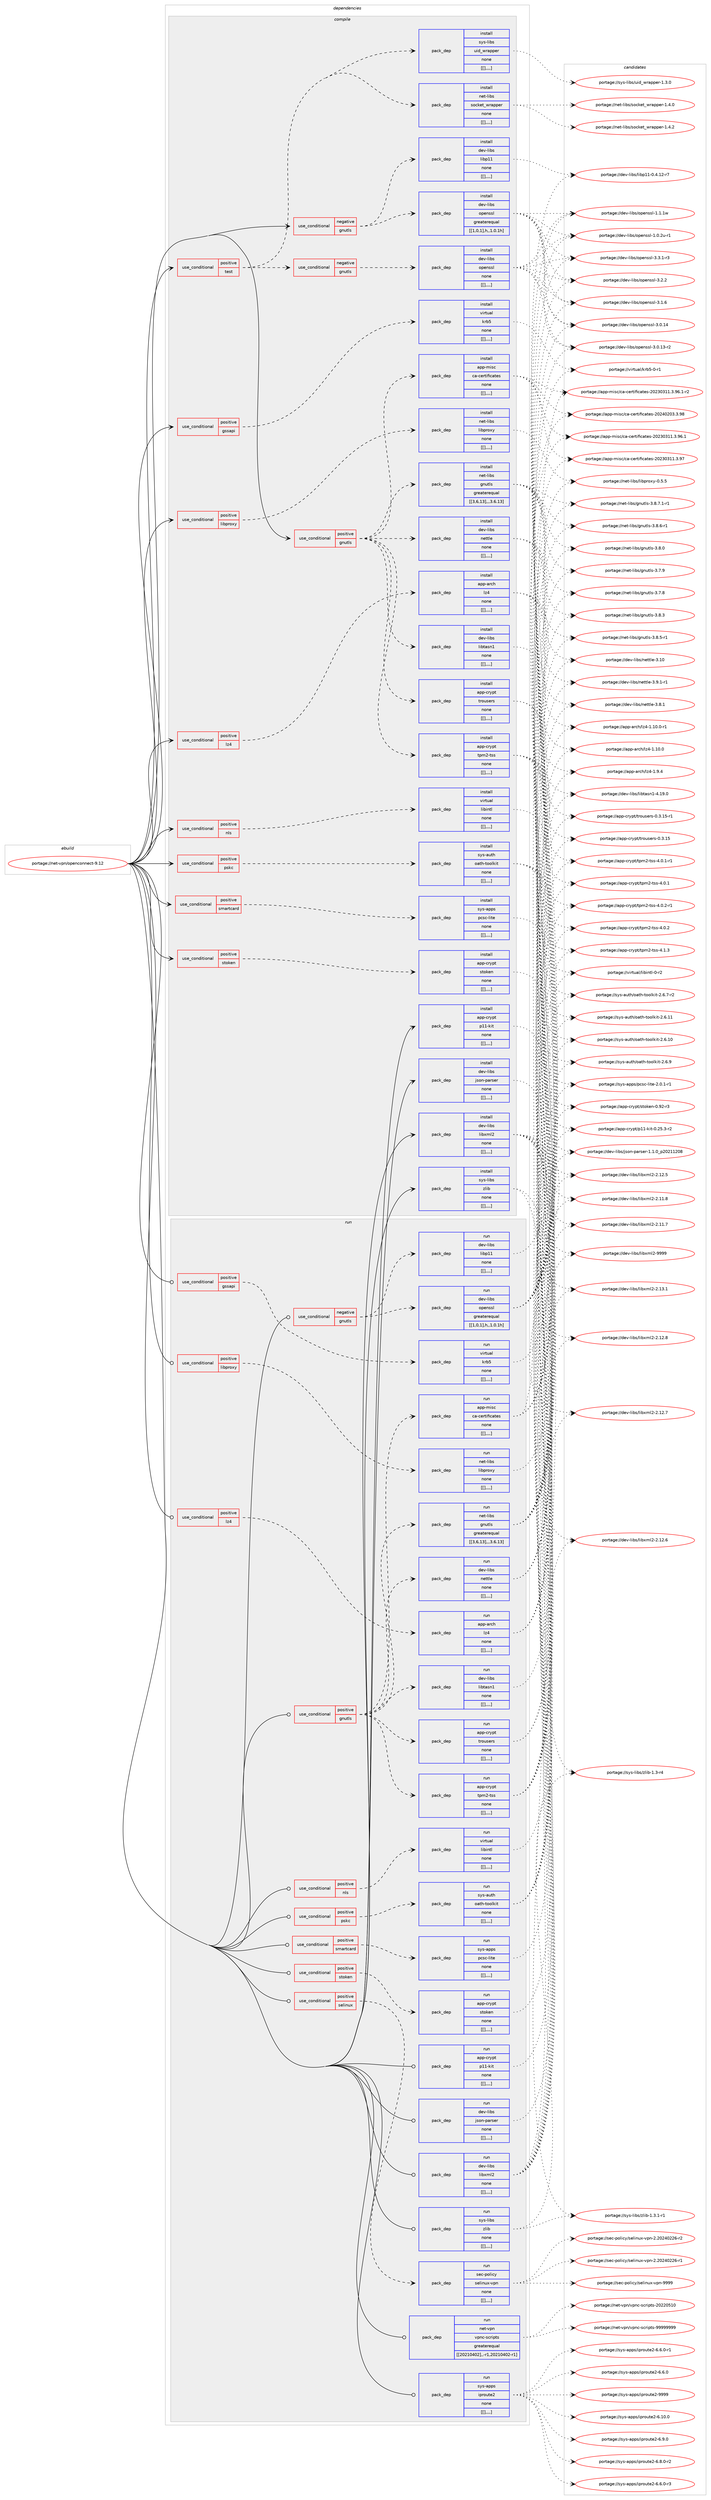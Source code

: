 digraph prolog {

# *************
# Graph options
# *************

newrank=true;
concentrate=true;
compound=true;
graph [rankdir=LR,fontname=Helvetica,fontsize=10,ranksep=1.5];#, ranksep=2.5, nodesep=0.2];
edge  [arrowhead=vee];
node  [fontname=Helvetica,fontsize=10];

# **********
# The ebuild
# **********

subgraph cluster_leftcol {
color=gray;
label=<<i>ebuild</i>>;
id [label="portage://net-vpn/openconnect-9.12", color=red, width=4, href="../net-vpn/openconnect-9.12.svg"];
}

# ****************
# The dependencies
# ****************

subgraph cluster_midcol {
color=gray;
label=<<i>dependencies</i>>;
subgraph cluster_compile {
fillcolor="#eeeeee";
style=filled;
label=<<i>compile</i>>;
subgraph cond105974 {
dependency402679 [label=<<TABLE BORDER="0" CELLBORDER="1" CELLSPACING="0" CELLPADDING="4"><TR><TD ROWSPAN="3" CELLPADDING="10">use_conditional</TD></TR><TR><TD>negative</TD></TR><TR><TD>gnutls</TD></TR></TABLE>>, shape=none, color=red];
subgraph pack293768 {
dependency402680 [label=<<TABLE BORDER="0" CELLBORDER="1" CELLSPACING="0" CELLPADDING="4" WIDTH="220"><TR><TD ROWSPAN="6" CELLPADDING="30">pack_dep</TD></TR><TR><TD WIDTH="110">install</TD></TR><TR><TD>dev-libs</TD></TR><TR><TD>openssl</TD></TR><TR><TD>greaterequal</TD></TR><TR><TD>[[1,0,1],h,,1.0.1h]</TD></TR></TABLE>>, shape=none, color=blue];
}
dependency402679:e -> dependency402680:w [weight=20,style="dashed",arrowhead="vee"];
subgraph pack293769 {
dependency402681 [label=<<TABLE BORDER="0" CELLBORDER="1" CELLSPACING="0" CELLPADDING="4" WIDTH="220"><TR><TD ROWSPAN="6" CELLPADDING="30">pack_dep</TD></TR><TR><TD WIDTH="110">install</TD></TR><TR><TD>dev-libs</TD></TR><TR><TD>libp11</TD></TR><TR><TD>none</TD></TR><TR><TD>[[],,,,]</TD></TR></TABLE>>, shape=none, color=blue];
}
dependency402679:e -> dependency402681:w [weight=20,style="dashed",arrowhead="vee"];
}
id:e -> dependency402679:w [weight=20,style="solid",arrowhead="vee"];
subgraph cond105975 {
dependency402682 [label=<<TABLE BORDER="0" CELLBORDER="1" CELLSPACING="0" CELLPADDING="4"><TR><TD ROWSPAN="3" CELLPADDING="10">use_conditional</TD></TR><TR><TD>positive</TD></TR><TR><TD>gnutls</TD></TR></TABLE>>, shape=none, color=red];
subgraph pack293770 {
dependency402683 [label=<<TABLE BORDER="0" CELLBORDER="1" CELLSPACING="0" CELLPADDING="4" WIDTH="220"><TR><TD ROWSPAN="6" CELLPADDING="30">pack_dep</TD></TR><TR><TD WIDTH="110">install</TD></TR><TR><TD>app-crypt</TD></TR><TR><TD>trousers</TD></TR><TR><TD>none</TD></TR><TR><TD>[[],,,,]</TD></TR></TABLE>>, shape=none, color=blue];
}
dependency402682:e -> dependency402683:w [weight=20,style="dashed",arrowhead="vee"];
subgraph pack293771 {
dependency402684 [label=<<TABLE BORDER="0" CELLBORDER="1" CELLSPACING="0" CELLPADDING="4" WIDTH="220"><TR><TD ROWSPAN="6" CELLPADDING="30">pack_dep</TD></TR><TR><TD WIDTH="110">install</TD></TR><TR><TD>app-misc</TD></TR><TR><TD>ca-certificates</TD></TR><TR><TD>none</TD></TR><TR><TD>[[],,,,]</TD></TR></TABLE>>, shape=none, color=blue];
}
dependency402682:e -> dependency402684:w [weight=20,style="dashed",arrowhead="vee"];
subgraph pack293772 {
dependency402685 [label=<<TABLE BORDER="0" CELLBORDER="1" CELLSPACING="0" CELLPADDING="4" WIDTH="220"><TR><TD ROWSPAN="6" CELLPADDING="30">pack_dep</TD></TR><TR><TD WIDTH="110">install</TD></TR><TR><TD>dev-libs</TD></TR><TR><TD>nettle</TD></TR><TR><TD>none</TD></TR><TR><TD>[[],,,,]</TD></TR></TABLE>>, shape=none, color=blue];
}
dependency402682:e -> dependency402685:w [weight=20,style="dashed",arrowhead="vee"];
subgraph pack293773 {
dependency402686 [label=<<TABLE BORDER="0" CELLBORDER="1" CELLSPACING="0" CELLPADDING="4" WIDTH="220"><TR><TD ROWSPAN="6" CELLPADDING="30">pack_dep</TD></TR><TR><TD WIDTH="110">install</TD></TR><TR><TD>net-libs</TD></TR><TR><TD>gnutls</TD></TR><TR><TD>greaterequal</TD></TR><TR><TD>[[3,6,13],,,3.6.13]</TD></TR></TABLE>>, shape=none, color=blue];
}
dependency402682:e -> dependency402686:w [weight=20,style="dashed",arrowhead="vee"];
subgraph pack293774 {
dependency402687 [label=<<TABLE BORDER="0" CELLBORDER="1" CELLSPACING="0" CELLPADDING="4" WIDTH="220"><TR><TD ROWSPAN="6" CELLPADDING="30">pack_dep</TD></TR><TR><TD WIDTH="110">install</TD></TR><TR><TD>dev-libs</TD></TR><TR><TD>libtasn1</TD></TR><TR><TD>none</TD></TR><TR><TD>[[],,,,]</TD></TR></TABLE>>, shape=none, color=blue];
}
dependency402682:e -> dependency402687:w [weight=20,style="dashed",arrowhead="vee"];
subgraph pack293775 {
dependency402688 [label=<<TABLE BORDER="0" CELLBORDER="1" CELLSPACING="0" CELLPADDING="4" WIDTH="220"><TR><TD ROWSPAN="6" CELLPADDING="30">pack_dep</TD></TR><TR><TD WIDTH="110">install</TD></TR><TR><TD>app-crypt</TD></TR><TR><TD>tpm2-tss</TD></TR><TR><TD>none</TD></TR><TR><TD>[[],,,,]</TD></TR></TABLE>>, shape=none, color=blue];
}
dependency402682:e -> dependency402688:w [weight=20,style="dashed",arrowhead="vee"];
}
id:e -> dependency402682:w [weight=20,style="solid",arrowhead="vee"];
subgraph cond105976 {
dependency402689 [label=<<TABLE BORDER="0" CELLBORDER="1" CELLSPACING="0" CELLPADDING="4"><TR><TD ROWSPAN="3" CELLPADDING="10">use_conditional</TD></TR><TR><TD>positive</TD></TR><TR><TD>gssapi</TD></TR></TABLE>>, shape=none, color=red];
subgraph pack293776 {
dependency402690 [label=<<TABLE BORDER="0" CELLBORDER="1" CELLSPACING="0" CELLPADDING="4" WIDTH="220"><TR><TD ROWSPAN="6" CELLPADDING="30">pack_dep</TD></TR><TR><TD WIDTH="110">install</TD></TR><TR><TD>virtual</TD></TR><TR><TD>krb5</TD></TR><TR><TD>none</TD></TR><TR><TD>[[],,,,]</TD></TR></TABLE>>, shape=none, color=blue];
}
dependency402689:e -> dependency402690:w [weight=20,style="dashed",arrowhead="vee"];
}
id:e -> dependency402689:w [weight=20,style="solid",arrowhead="vee"];
subgraph cond105977 {
dependency402691 [label=<<TABLE BORDER="0" CELLBORDER="1" CELLSPACING="0" CELLPADDING="4"><TR><TD ROWSPAN="3" CELLPADDING="10">use_conditional</TD></TR><TR><TD>positive</TD></TR><TR><TD>libproxy</TD></TR></TABLE>>, shape=none, color=red];
subgraph pack293777 {
dependency402692 [label=<<TABLE BORDER="0" CELLBORDER="1" CELLSPACING="0" CELLPADDING="4" WIDTH="220"><TR><TD ROWSPAN="6" CELLPADDING="30">pack_dep</TD></TR><TR><TD WIDTH="110">install</TD></TR><TR><TD>net-libs</TD></TR><TR><TD>libproxy</TD></TR><TR><TD>none</TD></TR><TR><TD>[[],,,,]</TD></TR></TABLE>>, shape=none, color=blue];
}
dependency402691:e -> dependency402692:w [weight=20,style="dashed",arrowhead="vee"];
}
id:e -> dependency402691:w [weight=20,style="solid",arrowhead="vee"];
subgraph cond105978 {
dependency402693 [label=<<TABLE BORDER="0" CELLBORDER="1" CELLSPACING="0" CELLPADDING="4"><TR><TD ROWSPAN="3" CELLPADDING="10">use_conditional</TD></TR><TR><TD>positive</TD></TR><TR><TD>lz4</TD></TR></TABLE>>, shape=none, color=red];
subgraph pack293778 {
dependency402694 [label=<<TABLE BORDER="0" CELLBORDER="1" CELLSPACING="0" CELLPADDING="4" WIDTH="220"><TR><TD ROWSPAN="6" CELLPADDING="30">pack_dep</TD></TR><TR><TD WIDTH="110">install</TD></TR><TR><TD>app-arch</TD></TR><TR><TD>lz4</TD></TR><TR><TD>none</TD></TR><TR><TD>[[],,,,]</TD></TR></TABLE>>, shape=none, color=blue];
}
dependency402693:e -> dependency402694:w [weight=20,style="dashed",arrowhead="vee"];
}
id:e -> dependency402693:w [weight=20,style="solid",arrowhead="vee"];
subgraph cond105979 {
dependency402695 [label=<<TABLE BORDER="0" CELLBORDER="1" CELLSPACING="0" CELLPADDING="4"><TR><TD ROWSPAN="3" CELLPADDING="10">use_conditional</TD></TR><TR><TD>positive</TD></TR><TR><TD>nls</TD></TR></TABLE>>, shape=none, color=red];
subgraph pack293779 {
dependency402696 [label=<<TABLE BORDER="0" CELLBORDER="1" CELLSPACING="0" CELLPADDING="4" WIDTH="220"><TR><TD ROWSPAN="6" CELLPADDING="30">pack_dep</TD></TR><TR><TD WIDTH="110">install</TD></TR><TR><TD>virtual</TD></TR><TR><TD>libintl</TD></TR><TR><TD>none</TD></TR><TR><TD>[[],,,,]</TD></TR></TABLE>>, shape=none, color=blue];
}
dependency402695:e -> dependency402696:w [weight=20,style="dashed",arrowhead="vee"];
}
id:e -> dependency402695:w [weight=20,style="solid",arrowhead="vee"];
subgraph cond105980 {
dependency402697 [label=<<TABLE BORDER="0" CELLBORDER="1" CELLSPACING="0" CELLPADDING="4"><TR><TD ROWSPAN="3" CELLPADDING="10">use_conditional</TD></TR><TR><TD>positive</TD></TR><TR><TD>pskc</TD></TR></TABLE>>, shape=none, color=red];
subgraph pack293780 {
dependency402698 [label=<<TABLE BORDER="0" CELLBORDER="1" CELLSPACING="0" CELLPADDING="4" WIDTH="220"><TR><TD ROWSPAN="6" CELLPADDING="30">pack_dep</TD></TR><TR><TD WIDTH="110">install</TD></TR><TR><TD>sys-auth</TD></TR><TR><TD>oath-toolkit</TD></TR><TR><TD>none</TD></TR><TR><TD>[[],,,,]</TD></TR></TABLE>>, shape=none, color=blue];
}
dependency402697:e -> dependency402698:w [weight=20,style="dashed",arrowhead="vee"];
}
id:e -> dependency402697:w [weight=20,style="solid",arrowhead="vee"];
subgraph cond105981 {
dependency402699 [label=<<TABLE BORDER="0" CELLBORDER="1" CELLSPACING="0" CELLPADDING="4"><TR><TD ROWSPAN="3" CELLPADDING="10">use_conditional</TD></TR><TR><TD>positive</TD></TR><TR><TD>smartcard</TD></TR></TABLE>>, shape=none, color=red];
subgraph pack293781 {
dependency402700 [label=<<TABLE BORDER="0" CELLBORDER="1" CELLSPACING="0" CELLPADDING="4" WIDTH="220"><TR><TD ROWSPAN="6" CELLPADDING="30">pack_dep</TD></TR><TR><TD WIDTH="110">install</TD></TR><TR><TD>sys-apps</TD></TR><TR><TD>pcsc-lite</TD></TR><TR><TD>none</TD></TR><TR><TD>[[],,,,]</TD></TR></TABLE>>, shape=none, color=blue];
}
dependency402699:e -> dependency402700:w [weight=20,style="dashed",arrowhead="vee"];
}
id:e -> dependency402699:w [weight=20,style="solid",arrowhead="vee"];
subgraph cond105982 {
dependency402701 [label=<<TABLE BORDER="0" CELLBORDER="1" CELLSPACING="0" CELLPADDING="4"><TR><TD ROWSPAN="3" CELLPADDING="10">use_conditional</TD></TR><TR><TD>positive</TD></TR><TR><TD>stoken</TD></TR></TABLE>>, shape=none, color=red];
subgraph pack293782 {
dependency402702 [label=<<TABLE BORDER="0" CELLBORDER="1" CELLSPACING="0" CELLPADDING="4" WIDTH="220"><TR><TD ROWSPAN="6" CELLPADDING="30">pack_dep</TD></TR><TR><TD WIDTH="110">install</TD></TR><TR><TD>app-crypt</TD></TR><TR><TD>stoken</TD></TR><TR><TD>none</TD></TR><TR><TD>[[],,,,]</TD></TR></TABLE>>, shape=none, color=blue];
}
dependency402701:e -> dependency402702:w [weight=20,style="dashed",arrowhead="vee"];
}
id:e -> dependency402701:w [weight=20,style="solid",arrowhead="vee"];
subgraph cond105983 {
dependency402703 [label=<<TABLE BORDER="0" CELLBORDER="1" CELLSPACING="0" CELLPADDING="4"><TR><TD ROWSPAN="3" CELLPADDING="10">use_conditional</TD></TR><TR><TD>positive</TD></TR><TR><TD>test</TD></TR></TABLE>>, shape=none, color=red];
subgraph pack293783 {
dependency402704 [label=<<TABLE BORDER="0" CELLBORDER="1" CELLSPACING="0" CELLPADDING="4" WIDTH="220"><TR><TD ROWSPAN="6" CELLPADDING="30">pack_dep</TD></TR><TR><TD WIDTH="110">install</TD></TR><TR><TD>net-libs</TD></TR><TR><TD>socket_wrapper</TD></TR><TR><TD>none</TD></TR><TR><TD>[[],,,,]</TD></TR></TABLE>>, shape=none, color=blue];
}
dependency402703:e -> dependency402704:w [weight=20,style="dashed",arrowhead="vee"];
subgraph pack293784 {
dependency402705 [label=<<TABLE BORDER="0" CELLBORDER="1" CELLSPACING="0" CELLPADDING="4" WIDTH="220"><TR><TD ROWSPAN="6" CELLPADDING="30">pack_dep</TD></TR><TR><TD WIDTH="110">install</TD></TR><TR><TD>sys-libs</TD></TR><TR><TD>uid_wrapper</TD></TR><TR><TD>none</TD></TR><TR><TD>[[],,,,]</TD></TR></TABLE>>, shape=none, color=blue];
}
dependency402703:e -> dependency402705:w [weight=20,style="dashed",arrowhead="vee"];
subgraph cond105984 {
dependency402706 [label=<<TABLE BORDER="0" CELLBORDER="1" CELLSPACING="0" CELLPADDING="4"><TR><TD ROWSPAN="3" CELLPADDING="10">use_conditional</TD></TR><TR><TD>negative</TD></TR><TR><TD>gnutls</TD></TR></TABLE>>, shape=none, color=red];
subgraph pack293785 {
dependency402707 [label=<<TABLE BORDER="0" CELLBORDER="1" CELLSPACING="0" CELLPADDING="4" WIDTH="220"><TR><TD ROWSPAN="6" CELLPADDING="30">pack_dep</TD></TR><TR><TD WIDTH="110">install</TD></TR><TR><TD>dev-libs</TD></TR><TR><TD>openssl</TD></TR><TR><TD>none</TD></TR><TR><TD>[[],,,,]</TD></TR></TABLE>>, shape=none, color=blue];
}
dependency402706:e -> dependency402707:w [weight=20,style="dashed",arrowhead="vee"];
}
dependency402703:e -> dependency402706:w [weight=20,style="dashed",arrowhead="vee"];
}
id:e -> dependency402703:w [weight=20,style="solid",arrowhead="vee"];
subgraph pack293786 {
dependency402708 [label=<<TABLE BORDER="0" CELLBORDER="1" CELLSPACING="0" CELLPADDING="4" WIDTH="220"><TR><TD ROWSPAN="6" CELLPADDING="30">pack_dep</TD></TR><TR><TD WIDTH="110">install</TD></TR><TR><TD>app-crypt</TD></TR><TR><TD>p11-kit</TD></TR><TR><TD>none</TD></TR><TR><TD>[[],,,,]</TD></TR></TABLE>>, shape=none, color=blue];
}
id:e -> dependency402708:w [weight=20,style="solid",arrowhead="vee"];
subgraph pack293787 {
dependency402709 [label=<<TABLE BORDER="0" CELLBORDER="1" CELLSPACING="0" CELLPADDING="4" WIDTH="220"><TR><TD ROWSPAN="6" CELLPADDING="30">pack_dep</TD></TR><TR><TD WIDTH="110">install</TD></TR><TR><TD>dev-libs</TD></TR><TR><TD>json-parser</TD></TR><TR><TD>none</TD></TR><TR><TD>[[],,,,]</TD></TR></TABLE>>, shape=none, color=blue];
}
id:e -> dependency402709:w [weight=20,style="solid",arrowhead="vee"];
subgraph pack293788 {
dependency402710 [label=<<TABLE BORDER="0" CELLBORDER="1" CELLSPACING="0" CELLPADDING="4" WIDTH="220"><TR><TD ROWSPAN="6" CELLPADDING="30">pack_dep</TD></TR><TR><TD WIDTH="110">install</TD></TR><TR><TD>dev-libs</TD></TR><TR><TD>libxml2</TD></TR><TR><TD>none</TD></TR><TR><TD>[[],,,,]</TD></TR></TABLE>>, shape=none, color=blue];
}
id:e -> dependency402710:w [weight=20,style="solid",arrowhead="vee"];
subgraph pack293789 {
dependency402711 [label=<<TABLE BORDER="0" CELLBORDER="1" CELLSPACING="0" CELLPADDING="4" WIDTH="220"><TR><TD ROWSPAN="6" CELLPADDING="30">pack_dep</TD></TR><TR><TD WIDTH="110">install</TD></TR><TR><TD>sys-libs</TD></TR><TR><TD>zlib</TD></TR><TR><TD>none</TD></TR><TR><TD>[[],,,,]</TD></TR></TABLE>>, shape=none, color=blue];
}
id:e -> dependency402711:w [weight=20,style="solid",arrowhead="vee"];
}
subgraph cluster_compileandrun {
fillcolor="#eeeeee";
style=filled;
label=<<i>compile and run</i>>;
}
subgraph cluster_run {
fillcolor="#eeeeee";
style=filled;
label=<<i>run</i>>;
subgraph cond105985 {
dependency402712 [label=<<TABLE BORDER="0" CELLBORDER="1" CELLSPACING="0" CELLPADDING="4"><TR><TD ROWSPAN="3" CELLPADDING="10">use_conditional</TD></TR><TR><TD>negative</TD></TR><TR><TD>gnutls</TD></TR></TABLE>>, shape=none, color=red];
subgraph pack293790 {
dependency402713 [label=<<TABLE BORDER="0" CELLBORDER="1" CELLSPACING="0" CELLPADDING="4" WIDTH="220"><TR><TD ROWSPAN="6" CELLPADDING="30">pack_dep</TD></TR><TR><TD WIDTH="110">run</TD></TR><TR><TD>dev-libs</TD></TR><TR><TD>openssl</TD></TR><TR><TD>greaterequal</TD></TR><TR><TD>[[1,0,1],h,,1.0.1h]</TD></TR></TABLE>>, shape=none, color=blue];
}
dependency402712:e -> dependency402713:w [weight=20,style="dashed",arrowhead="vee"];
subgraph pack293791 {
dependency402714 [label=<<TABLE BORDER="0" CELLBORDER="1" CELLSPACING="0" CELLPADDING="4" WIDTH="220"><TR><TD ROWSPAN="6" CELLPADDING="30">pack_dep</TD></TR><TR><TD WIDTH="110">run</TD></TR><TR><TD>dev-libs</TD></TR><TR><TD>libp11</TD></TR><TR><TD>none</TD></TR><TR><TD>[[],,,,]</TD></TR></TABLE>>, shape=none, color=blue];
}
dependency402712:e -> dependency402714:w [weight=20,style="dashed",arrowhead="vee"];
}
id:e -> dependency402712:w [weight=20,style="solid",arrowhead="odot"];
subgraph cond105986 {
dependency402715 [label=<<TABLE BORDER="0" CELLBORDER="1" CELLSPACING="0" CELLPADDING="4"><TR><TD ROWSPAN="3" CELLPADDING="10">use_conditional</TD></TR><TR><TD>positive</TD></TR><TR><TD>gnutls</TD></TR></TABLE>>, shape=none, color=red];
subgraph pack293792 {
dependency402716 [label=<<TABLE BORDER="0" CELLBORDER="1" CELLSPACING="0" CELLPADDING="4" WIDTH="220"><TR><TD ROWSPAN="6" CELLPADDING="30">pack_dep</TD></TR><TR><TD WIDTH="110">run</TD></TR><TR><TD>app-crypt</TD></TR><TR><TD>trousers</TD></TR><TR><TD>none</TD></TR><TR><TD>[[],,,,]</TD></TR></TABLE>>, shape=none, color=blue];
}
dependency402715:e -> dependency402716:w [weight=20,style="dashed",arrowhead="vee"];
subgraph pack293793 {
dependency402717 [label=<<TABLE BORDER="0" CELLBORDER="1" CELLSPACING="0" CELLPADDING="4" WIDTH="220"><TR><TD ROWSPAN="6" CELLPADDING="30">pack_dep</TD></TR><TR><TD WIDTH="110">run</TD></TR><TR><TD>app-misc</TD></TR><TR><TD>ca-certificates</TD></TR><TR><TD>none</TD></TR><TR><TD>[[],,,,]</TD></TR></TABLE>>, shape=none, color=blue];
}
dependency402715:e -> dependency402717:w [weight=20,style="dashed",arrowhead="vee"];
subgraph pack293794 {
dependency402718 [label=<<TABLE BORDER="0" CELLBORDER="1" CELLSPACING="0" CELLPADDING="4" WIDTH="220"><TR><TD ROWSPAN="6" CELLPADDING="30">pack_dep</TD></TR><TR><TD WIDTH="110">run</TD></TR><TR><TD>dev-libs</TD></TR><TR><TD>nettle</TD></TR><TR><TD>none</TD></TR><TR><TD>[[],,,,]</TD></TR></TABLE>>, shape=none, color=blue];
}
dependency402715:e -> dependency402718:w [weight=20,style="dashed",arrowhead="vee"];
subgraph pack293795 {
dependency402719 [label=<<TABLE BORDER="0" CELLBORDER="1" CELLSPACING="0" CELLPADDING="4" WIDTH="220"><TR><TD ROWSPAN="6" CELLPADDING="30">pack_dep</TD></TR><TR><TD WIDTH="110">run</TD></TR><TR><TD>net-libs</TD></TR><TR><TD>gnutls</TD></TR><TR><TD>greaterequal</TD></TR><TR><TD>[[3,6,13],,,3.6.13]</TD></TR></TABLE>>, shape=none, color=blue];
}
dependency402715:e -> dependency402719:w [weight=20,style="dashed",arrowhead="vee"];
subgraph pack293796 {
dependency402720 [label=<<TABLE BORDER="0" CELLBORDER="1" CELLSPACING="0" CELLPADDING="4" WIDTH="220"><TR><TD ROWSPAN="6" CELLPADDING="30">pack_dep</TD></TR><TR><TD WIDTH="110">run</TD></TR><TR><TD>dev-libs</TD></TR><TR><TD>libtasn1</TD></TR><TR><TD>none</TD></TR><TR><TD>[[],,,,]</TD></TR></TABLE>>, shape=none, color=blue];
}
dependency402715:e -> dependency402720:w [weight=20,style="dashed",arrowhead="vee"];
subgraph pack293797 {
dependency402721 [label=<<TABLE BORDER="0" CELLBORDER="1" CELLSPACING="0" CELLPADDING="4" WIDTH="220"><TR><TD ROWSPAN="6" CELLPADDING="30">pack_dep</TD></TR><TR><TD WIDTH="110">run</TD></TR><TR><TD>app-crypt</TD></TR><TR><TD>tpm2-tss</TD></TR><TR><TD>none</TD></TR><TR><TD>[[],,,,]</TD></TR></TABLE>>, shape=none, color=blue];
}
dependency402715:e -> dependency402721:w [weight=20,style="dashed",arrowhead="vee"];
}
id:e -> dependency402715:w [weight=20,style="solid",arrowhead="odot"];
subgraph cond105987 {
dependency402722 [label=<<TABLE BORDER="0" CELLBORDER="1" CELLSPACING="0" CELLPADDING="4"><TR><TD ROWSPAN="3" CELLPADDING="10">use_conditional</TD></TR><TR><TD>positive</TD></TR><TR><TD>gssapi</TD></TR></TABLE>>, shape=none, color=red];
subgraph pack293798 {
dependency402723 [label=<<TABLE BORDER="0" CELLBORDER="1" CELLSPACING="0" CELLPADDING="4" WIDTH="220"><TR><TD ROWSPAN="6" CELLPADDING="30">pack_dep</TD></TR><TR><TD WIDTH="110">run</TD></TR><TR><TD>virtual</TD></TR><TR><TD>krb5</TD></TR><TR><TD>none</TD></TR><TR><TD>[[],,,,]</TD></TR></TABLE>>, shape=none, color=blue];
}
dependency402722:e -> dependency402723:w [weight=20,style="dashed",arrowhead="vee"];
}
id:e -> dependency402722:w [weight=20,style="solid",arrowhead="odot"];
subgraph cond105988 {
dependency402724 [label=<<TABLE BORDER="0" CELLBORDER="1" CELLSPACING="0" CELLPADDING="4"><TR><TD ROWSPAN="3" CELLPADDING="10">use_conditional</TD></TR><TR><TD>positive</TD></TR><TR><TD>libproxy</TD></TR></TABLE>>, shape=none, color=red];
subgraph pack293799 {
dependency402725 [label=<<TABLE BORDER="0" CELLBORDER="1" CELLSPACING="0" CELLPADDING="4" WIDTH="220"><TR><TD ROWSPAN="6" CELLPADDING="30">pack_dep</TD></TR><TR><TD WIDTH="110">run</TD></TR><TR><TD>net-libs</TD></TR><TR><TD>libproxy</TD></TR><TR><TD>none</TD></TR><TR><TD>[[],,,,]</TD></TR></TABLE>>, shape=none, color=blue];
}
dependency402724:e -> dependency402725:w [weight=20,style="dashed",arrowhead="vee"];
}
id:e -> dependency402724:w [weight=20,style="solid",arrowhead="odot"];
subgraph cond105989 {
dependency402726 [label=<<TABLE BORDER="0" CELLBORDER="1" CELLSPACING="0" CELLPADDING="4"><TR><TD ROWSPAN="3" CELLPADDING="10">use_conditional</TD></TR><TR><TD>positive</TD></TR><TR><TD>lz4</TD></TR></TABLE>>, shape=none, color=red];
subgraph pack293800 {
dependency402727 [label=<<TABLE BORDER="0" CELLBORDER="1" CELLSPACING="0" CELLPADDING="4" WIDTH="220"><TR><TD ROWSPAN="6" CELLPADDING="30">pack_dep</TD></TR><TR><TD WIDTH="110">run</TD></TR><TR><TD>app-arch</TD></TR><TR><TD>lz4</TD></TR><TR><TD>none</TD></TR><TR><TD>[[],,,,]</TD></TR></TABLE>>, shape=none, color=blue];
}
dependency402726:e -> dependency402727:w [weight=20,style="dashed",arrowhead="vee"];
}
id:e -> dependency402726:w [weight=20,style="solid",arrowhead="odot"];
subgraph cond105990 {
dependency402728 [label=<<TABLE BORDER="0" CELLBORDER="1" CELLSPACING="0" CELLPADDING="4"><TR><TD ROWSPAN="3" CELLPADDING="10">use_conditional</TD></TR><TR><TD>positive</TD></TR><TR><TD>nls</TD></TR></TABLE>>, shape=none, color=red];
subgraph pack293801 {
dependency402729 [label=<<TABLE BORDER="0" CELLBORDER="1" CELLSPACING="0" CELLPADDING="4" WIDTH="220"><TR><TD ROWSPAN="6" CELLPADDING="30">pack_dep</TD></TR><TR><TD WIDTH="110">run</TD></TR><TR><TD>virtual</TD></TR><TR><TD>libintl</TD></TR><TR><TD>none</TD></TR><TR><TD>[[],,,,]</TD></TR></TABLE>>, shape=none, color=blue];
}
dependency402728:e -> dependency402729:w [weight=20,style="dashed",arrowhead="vee"];
}
id:e -> dependency402728:w [weight=20,style="solid",arrowhead="odot"];
subgraph cond105991 {
dependency402730 [label=<<TABLE BORDER="0" CELLBORDER="1" CELLSPACING="0" CELLPADDING="4"><TR><TD ROWSPAN="3" CELLPADDING="10">use_conditional</TD></TR><TR><TD>positive</TD></TR><TR><TD>pskc</TD></TR></TABLE>>, shape=none, color=red];
subgraph pack293802 {
dependency402731 [label=<<TABLE BORDER="0" CELLBORDER="1" CELLSPACING="0" CELLPADDING="4" WIDTH="220"><TR><TD ROWSPAN="6" CELLPADDING="30">pack_dep</TD></TR><TR><TD WIDTH="110">run</TD></TR><TR><TD>sys-auth</TD></TR><TR><TD>oath-toolkit</TD></TR><TR><TD>none</TD></TR><TR><TD>[[],,,,]</TD></TR></TABLE>>, shape=none, color=blue];
}
dependency402730:e -> dependency402731:w [weight=20,style="dashed",arrowhead="vee"];
}
id:e -> dependency402730:w [weight=20,style="solid",arrowhead="odot"];
subgraph cond105992 {
dependency402732 [label=<<TABLE BORDER="0" CELLBORDER="1" CELLSPACING="0" CELLPADDING="4"><TR><TD ROWSPAN="3" CELLPADDING="10">use_conditional</TD></TR><TR><TD>positive</TD></TR><TR><TD>selinux</TD></TR></TABLE>>, shape=none, color=red];
subgraph pack293803 {
dependency402733 [label=<<TABLE BORDER="0" CELLBORDER="1" CELLSPACING="0" CELLPADDING="4" WIDTH="220"><TR><TD ROWSPAN="6" CELLPADDING="30">pack_dep</TD></TR><TR><TD WIDTH="110">run</TD></TR><TR><TD>sec-policy</TD></TR><TR><TD>selinux-vpn</TD></TR><TR><TD>none</TD></TR><TR><TD>[[],,,,]</TD></TR></TABLE>>, shape=none, color=blue];
}
dependency402732:e -> dependency402733:w [weight=20,style="dashed",arrowhead="vee"];
}
id:e -> dependency402732:w [weight=20,style="solid",arrowhead="odot"];
subgraph cond105993 {
dependency402734 [label=<<TABLE BORDER="0" CELLBORDER="1" CELLSPACING="0" CELLPADDING="4"><TR><TD ROWSPAN="3" CELLPADDING="10">use_conditional</TD></TR><TR><TD>positive</TD></TR><TR><TD>smartcard</TD></TR></TABLE>>, shape=none, color=red];
subgraph pack293804 {
dependency402735 [label=<<TABLE BORDER="0" CELLBORDER="1" CELLSPACING="0" CELLPADDING="4" WIDTH="220"><TR><TD ROWSPAN="6" CELLPADDING="30">pack_dep</TD></TR><TR><TD WIDTH="110">run</TD></TR><TR><TD>sys-apps</TD></TR><TR><TD>pcsc-lite</TD></TR><TR><TD>none</TD></TR><TR><TD>[[],,,,]</TD></TR></TABLE>>, shape=none, color=blue];
}
dependency402734:e -> dependency402735:w [weight=20,style="dashed",arrowhead="vee"];
}
id:e -> dependency402734:w [weight=20,style="solid",arrowhead="odot"];
subgraph cond105994 {
dependency402736 [label=<<TABLE BORDER="0" CELLBORDER="1" CELLSPACING="0" CELLPADDING="4"><TR><TD ROWSPAN="3" CELLPADDING="10">use_conditional</TD></TR><TR><TD>positive</TD></TR><TR><TD>stoken</TD></TR></TABLE>>, shape=none, color=red];
subgraph pack293805 {
dependency402737 [label=<<TABLE BORDER="0" CELLBORDER="1" CELLSPACING="0" CELLPADDING="4" WIDTH="220"><TR><TD ROWSPAN="6" CELLPADDING="30">pack_dep</TD></TR><TR><TD WIDTH="110">run</TD></TR><TR><TD>app-crypt</TD></TR><TR><TD>stoken</TD></TR><TR><TD>none</TD></TR><TR><TD>[[],,,,]</TD></TR></TABLE>>, shape=none, color=blue];
}
dependency402736:e -> dependency402737:w [weight=20,style="dashed",arrowhead="vee"];
}
id:e -> dependency402736:w [weight=20,style="solid",arrowhead="odot"];
subgraph pack293806 {
dependency402738 [label=<<TABLE BORDER="0" CELLBORDER="1" CELLSPACING="0" CELLPADDING="4" WIDTH="220"><TR><TD ROWSPAN="6" CELLPADDING="30">pack_dep</TD></TR><TR><TD WIDTH="110">run</TD></TR><TR><TD>app-crypt</TD></TR><TR><TD>p11-kit</TD></TR><TR><TD>none</TD></TR><TR><TD>[[],,,,]</TD></TR></TABLE>>, shape=none, color=blue];
}
id:e -> dependency402738:w [weight=20,style="solid",arrowhead="odot"];
subgraph pack293807 {
dependency402739 [label=<<TABLE BORDER="0" CELLBORDER="1" CELLSPACING="0" CELLPADDING="4" WIDTH="220"><TR><TD ROWSPAN="6" CELLPADDING="30">pack_dep</TD></TR><TR><TD WIDTH="110">run</TD></TR><TR><TD>dev-libs</TD></TR><TR><TD>json-parser</TD></TR><TR><TD>none</TD></TR><TR><TD>[[],,,,]</TD></TR></TABLE>>, shape=none, color=blue];
}
id:e -> dependency402739:w [weight=20,style="solid",arrowhead="odot"];
subgraph pack293808 {
dependency402740 [label=<<TABLE BORDER="0" CELLBORDER="1" CELLSPACING="0" CELLPADDING="4" WIDTH="220"><TR><TD ROWSPAN="6" CELLPADDING="30">pack_dep</TD></TR><TR><TD WIDTH="110">run</TD></TR><TR><TD>dev-libs</TD></TR><TR><TD>libxml2</TD></TR><TR><TD>none</TD></TR><TR><TD>[[],,,,]</TD></TR></TABLE>>, shape=none, color=blue];
}
id:e -> dependency402740:w [weight=20,style="solid",arrowhead="odot"];
subgraph pack293809 {
dependency402741 [label=<<TABLE BORDER="0" CELLBORDER="1" CELLSPACING="0" CELLPADDING="4" WIDTH="220"><TR><TD ROWSPAN="6" CELLPADDING="30">pack_dep</TD></TR><TR><TD WIDTH="110">run</TD></TR><TR><TD>net-vpn</TD></TR><TR><TD>vpnc-scripts</TD></TR><TR><TD>greaterequal</TD></TR><TR><TD>[[20210402],,-r1,20210402-r1]</TD></TR></TABLE>>, shape=none, color=blue];
}
id:e -> dependency402741:w [weight=20,style="solid",arrowhead="odot"];
subgraph pack293810 {
dependency402742 [label=<<TABLE BORDER="0" CELLBORDER="1" CELLSPACING="0" CELLPADDING="4" WIDTH="220"><TR><TD ROWSPAN="6" CELLPADDING="30">pack_dep</TD></TR><TR><TD WIDTH="110">run</TD></TR><TR><TD>sys-apps</TD></TR><TR><TD>iproute2</TD></TR><TR><TD>none</TD></TR><TR><TD>[[],,,,]</TD></TR></TABLE>>, shape=none, color=blue];
}
id:e -> dependency402742:w [weight=20,style="solid",arrowhead="odot"];
subgraph pack293811 {
dependency402743 [label=<<TABLE BORDER="0" CELLBORDER="1" CELLSPACING="0" CELLPADDING="4" WIDTH="220"><TR><TD ROWSPAN="6" CELLPADDING="30">pack_dep</TD></TR><TR><TD WIDTH="110">run</TD></TR><TR><TD>sys-libs</TD></TR><TR><TD>zlib</TD></TR><TR><TD>none</TD></TR><TR><TD>[[],,,,]</TD></TR></TABLE>>, shape=none, color=blue];
}
id:e -> dependency402743:w [weight=20,style="solid",arrowhead="odot"];
}
}

# **************
# The candidates
# **************

subgraph cluster_choices {
rank=same;
color=gray;
label=<<i>candidates</i>>;

subgraph choice293768 {
color=black;
nodesep=1;
choice1001011184510810598115471111121011101151151084551465146494511451 [label="portage://dev-libs/openssl-3.3.1-r3", color=red, width=4,href="../dev-libs/openssl-3.3.1-r3.svg"];
choice100101118451081059811547111112101110115115108455146504650 [label="portage://dev-libs/openssl-3.2.2", color=red, width=4,href="../dev-libs/openssl-3.2.2.svg"];
choice100101118451081059811547111112101110115115108455146494654 [label="portage://dev-libs/openssl-3.1.6", color=red, width=4,href="../dev-libs/openssl-3.1.6.svg"];
choice10010111845108105981154711111210111011511510845514648464952 [label="portage://dev-libs/openssl-3.0.14", color=red, width=4,href="../dev-libs/openssl-3.0.14.svg"];
choice100101118451081059811547111112101110115115108455146484649514511450 [label="portage://dev-libs/openssl-3.0.13-r2", color=red, width=4,href="../dev-libs/openssl-3.0.13-r2.svg"];
choice100101118451081059811547111112101110115115108454946494649119 [label="portage://dev-libs/openssl-1.1.1w", color=red, width=4,href="../dev-libs/openssl-1.1.1w.svg"];
choice1001011184510810598115471111121011101151151084549464846501174511449 [label="portage://dev-libs/openssl-1.0.2u-r1", color=red, width=4,href="../dev-libs/openssl-1.0.2u-r1.svg"];
dependency402680:e -> choice1001011184510810598115471111121011101151151084551465146494511451:w [style=dotted,weight="100"];
dependency402680:e -> choice100101118451081059811547111112101110115115108455146504650:w [style=dotted,weight="100"];
dependency402680:e -> choice100101118451081059811547111112101110115115108455146494654:w [style=dotted,weight="100"];
dependency402680:e -> choice10010111845108105981154711111210111011511510845514648464952:w [style=dotted,weight="100"];
dependency402680:e -> choice100101118451081059811547111112101110115115108455146484649514511450:w [style=dotted,weight="100"];
dependency402680:e -> choice100101118451081059811547111112101110115115108454946494649119:w [style=dotted,weight="100"];
dependency402680:e -> choice1001011184510810598115471111121011101151151084549464846501174511449:w [style=dotted,weight="100"];
}
subgraph choice293769 {
color=black;
nodesep=1;
choice100101118451081059811547108105981124949454846524649504511455 [label="portage://dev-libs/libp11-0.4.12-r7", color=red, width=4,href="../dev-libs/libp11-0.4.12-r7.svg"];
dependency402681:e -> choice100101118451081059811547108105981124949454846524649504511455:w [style=dotted,weight="100"];
}
subgraph choice293770 {
color=black;
nodesep=1;
choice97112112459911412111211647116114111117115101114115454846514649534511449 [label="portage://app-crypt/trousers-0.3.15-r1", color=red, width=4,href="../app-crypt/trousers-0.3.15-r1.svg"];
choice9711211245991141211121164711611411111711510111411545484651464953 [label="portage://app-crypt/trousers-0.3.15", color=red, width=4,href="../app-crypt/trousers-0.3.15.svg"];
dependency402683:e -> choice97112112459911412111211647116114111117115101114115454846514649534511449:w [style=dotted,weight="100"];
dependency402683:e -> choice9711211245991141211121164711611411111711510111411545484651464953:w [style=dotted,weight="100"];
}
subgraph choice293771 {
color=black;
nodesep=1;
choice971121124510910511599479997459910111411610510210599971161011154550485052485048514651465756 [label="portage://app-misc/ca-certificates-20240203.3.98", color=red, width=4,href="../app-misc/ca-certificates-20240203.3.98.svg"];
choice971121124510910511599479997459910111411610510210599971161011154550485051485149494651465755 [label="portage://app-misc/ca-certificates-20230311.3.97", color=red, width=4,href="../app-misc/ca-certificates-20230311.3.97.svg"];
choice97112112451091051159947999745991011141161051021059997116101115455048505148514949465146575446494511450 [label="portage://app-misc/ca-certificates-20230311.3.96.1-r2", color=red, width=4,href="../app-misc/ca-certificates-20230311.3.96.1-r2.svg"];
choice9711211245109105115994799974599101114116105102105999711610111545504850514851494946514657544649 [label="portage://app-misc/ca-certificates-20230311.3.96.1", color=red, width=4,href="../app-misc/ca-certificates-20230311.3.96.1.svg"];
dependency402684:e -> choice971121124510910511599479997459910111411610510210599971161011154550485052485048514651465756:w [style=dotted,weight="100"];
dependency402684:e -> choice971121124510910511599479997459910111411610510210599971161011154550485051485149494651465755:w [style=dotted,weight="100"];
dependency402684:e -> choice97112112451091051159947999745991011141161051021059997116101115455048505148514949465146575446494511450:w [style=dotted,weight="100"];
dependency402684:e -> choice9711211245109105115994799974599101114116105102105999711610111545504850514851494946514657544649:w [style=dotted,weight="100"];
}
subgraph choice293772 {
color=black;
nodesep=1;
choice1001011184510810598115471101011161161081014551464948 [label="portage://dev-libs/nettle-3.10", color=red, width=4,href="../dev-libs/nettle-3.10.svg"];
choice1001011184510810598115471101011161161081014551465746494511449 [label="portage://dev-libs/nettle-3.9.1-r1", color=red, width=4,href="../dev-libs/nettle-3.9.1-r1.svg"];
choice100101118451081059811547110101116116108101455146564649 [label="portage://dev-libs/nettle-3.8.1", color=red, width=4,href="../dev-libs/nettle-3.8.1.svg"];
dependency402685:e -> choice1001011184510810598115471101011161161081014551464948:w [style=dotted,weight="100"];
dependency402685:e -> choice1001011184510810598115471101011161161081014551465746494511449:w [style=dotted,weight="100"];
dependency402685:e -> choice100101118451081059811547110101116116108101455146564649:w [style=dotted,weight="100"];
}
subgraph choice293773 {
color=black;
nodesep=1;
choice11010111645108105981154710311011711610811545514656465546494511449 [label="portage://net-libs/gnutls-3.8.7.1-r1", color=red, width=4,href="../net-libs/gnutls-3.8.7.1-r1.svg"];
choice1101011164510810598115471031101171161081154551465646544511449 [label="portage://net-libs/gnutls-3.8.6-r1", color=red, width=4,href="../net-libs/gnutls-3.8.6-r1.svg"];
choice1101011164510810598115471031101171161081154551465646534511449 [label="portage://net-libs/gnutls-3.8.5-r1", color=red, width=4,href="../net-libs/gnutls-3.8.5-r1.svg"];
choice110101116451081059811547103110117116108115455146564651 [label="portage://net-libs/gnutls-3.8.3", color=red, width=4,href="../net-libs/gnutls-3.8.3.svg"];
choice110101116451081059811547103110117116108115455146564648 [label="portage://net-libs/gnutls-3.8.0", color=red, width=4,href="../net-libs/gnutls-3.8.0.svg"];
choice110101116451081059811547103110117116108115455146554657 [label="portage://net-libs/gnutls-3.7.9", color=red, width=4,href="../net-libs/gnutls-3.7.9.svg"];
choice110101116451081059811547103110117116108115455146554656 [label="portage://net-libs/gnutls-3.7.8", color=red, width=4,href="../net-libs/gnutls-3.7.8.svg"];
dependency402686:e -> choice11010111645108105981154710311011711610811545514656465546494511449:w [style=dotted,weight="100"];
dependency402686:e -> choice1101011164510810598115471031101171161081154551465646544511449:w [style=dotted,weight="100"];
dependency402686:e -> choice1101011164510810598115471031101171161081154551465646534511449:w [style=dotted,weight="100"];
dependency402686:e -> choice110101116451081059811547103110117116108115455146564651:w [style=dotted,weight="100"];
dependency402686:e -> choice110101116451081059811547103110117116108115455146564648:w [style=dotted,weight="100"];
dependency402686:e -> choice110101116451081059811547103110117116108115455146554657:w [style=dotted,weight="100"];
dependency402686:e -> choice110101116451081059811547103110117116108115455146554656:w [style=dotted,weight="100"];
}
subgraph choice293774 {
color=black;
nodesep=1;
choice10010111845108105981154710810598116971151104945524649574648 [label="portage://dev-libs/libtasn1-4.19.0", color=red, width=4,href="../dev-libs/libtasn1-4.19.0.svg"];
dependency402687:e -> choice10010111845108105981154710810598116971151104945524649574648:w [style=dotted,weight="100"];
}
subgraph choice293775 {
color=black;
nodesep=1;
choice971121124599114121112116471161121095045116115115455246494651 [label="portage://app-crypt/tpm2-tss-4.1.3", color=red, width=4,href="../app-crypt/tpm2-tss-4.1.3.svg"];
choice9711211245991141211121164711611210950451161151154552464846504511449 [label="portage://app-crypt/tpm2-tss-4.0.2-r1", color=red, width=4,href="../app-crypt/tpm2-tss-4.0.2-r1.svg"];
choice971121124599114121112116471161121095045116115115455246484650 [label="portage://app-crypt/tpm2-tss-4.0.2", color=red, width=4,href="../app-crypt/tpm2-tss-4.0.2.svg"];
choice9711211245991141211121164711611210950451161151154552464846494511449 [label="portage://app-crypt/tpm2-tss-4.0.1-r1", color=red, width=4,href="../app-crypt/tpm2-tss-4.0.1-r1.svg"];
choice971121124599114121112116471161121095045116115115455246484649 [label="portage://app-crypt/tpm2-tss-4.0.1", color=red, width=4,href="../app-crypt/tpm2-tss-4.0.1.svg"];
dependency402688:e -> choice971121124599114121112116471161121095045116115115455246494651:w [style=dotted,weight="100"];
dependency402688:e -> choice9711211245991141211121164711611210950451161151154552464846504511449:w [style=dotted,weight="100"];
dependency402688:e -> choice971121124599114121112116471161121095045116115115455246484650:w [style=dotted,weight="100"];
dependency402688:e -> choice9711211245991141211121164711611210950451161151154552464846494511449:w [style=dotted,weight="100"];
dependency402688:e -> choice971121124599114121112116471161121095045116115115455246484649:w [style=dotted,weight="100"];
}
subgraph choice293776 {
color=black;
nodesep=1;
choice1181051141161179710847107114985345484511449 [label="portage://virtual/krb5-0-r1", color=red, width=4,href="../virtual/krb5-0-r1.svg"];
dependency402690:e -> choice1181051141161179710847107114985345484511449:w [style=dotted,weight="100"];
}
subgraph choice293777 {
color=black;
nodesep=1;
choice11010111645108105981154710810598112114111120121454846534653 [label="portage://net-libs/libproxy-0.5.5", color=red, width=4,href="../net-libs/libproxy-0.5.5.svg"];
dependency402692:e -> choice11010111645108105981154710810598112114111120121454846534653:w [style=dotted,weight="100"];
}
subgraph choice293778 {
color=black;
nodesep=1;
choice971121124597114991044710812252454946494846484511449 [label="portage://app-arch/lz4-1.10.0-r1", color=red, width=4,href="../app-arch/lz4-1.10.0-r1.svg"];
choice97112112459711499104471081225245494649484648 [label="portage://app-arch/lz4-1.10.0", color=red, width=4,href="../app-arch/lz4-1.10.0.svg"];
choice971121124597114991044710812252454946574652 [label="portage://app-arch/lz4-1.9.4", color=red, width=4,href="../app-arch/lz4-1.9.4.svg"];
dependency402694:e -> choice971121124597114991044710812252454946494846484511449:w [style=dotted,weight="100"];
dependency402694:e -> choice97112112459711499104471081225245494649484648:w [style=dotted,weight="100"];
dependency402694:e -> choice971121124597114991044710812252454946574652:w [style=dotted,weight="100"];
}
subgraph choice293779 {
color=black;
nodesep=1;
choice11810511411611797108471081059810511011610845484511450 [label="portage://virtual/libintl-0-r2", color=red, width=4,href="../virtual/libintl-0-r2.svg"];
dependency402696:e -> choice11810511411611797108471081059810511011610845484511450:w [style=dotted,weight="100"];
}
subgraph choice293780 {
color=black;
nodesep=1;
choice115121115459711711610447111971161044511611111110810710511645504654464949 [label="portage://sys-auth/oath-toolkit-2.6.11", color=red, width=4,href="../sys-auth/oath-toolkit-2.6.11.svg"];
choice115121115459711711610447111971161044511611111110810710511645504654464948 [label="portage://sys-auth/oath-toolkit-2.6.10", color=red, width=4,href="../sys-auth/oath-toolkit-2.6.10.svg"];
choice1151211154597117116104471119711610445116111111108107105116455046544657 [label="portage://sys-auth/oath-toolkit-2.6.9", color=red, width=4,href="../sys-auth/oath-toolkit-2.6.9.svg"];
choice11512111545971171161044711197116104451161111111081071051164550465446554511450 [label="portage://sys-auth/oath-toolkit-2.6.7-r2", color=red, width=4,href="../sys-auth/oath-toolkit-2.6.7-r2.svg"];
dependency402698:e -> choice115121115459711711610447111971161044511611111110810710511645504654464949:w [style=dotted,weight="100"];
dependency402698:e -> choice115121115459711711610447111971161044511611111110810710511645504654464948:w [style=dotted,weight="100"];
dependency402698:e -> choice1151211154597117116104471119711610445116111111108107105116455046544657:w [style=dotted,weight="100"];
dependency402698:e -> choice11512111545971171161044711197116104451161111111081071051164550465446554511450:w [style=dotted,weight="100"];
}
subgraph choice293781 {
color=black;
nodesep=1;
choice1151211154597112112115471129911599451081051161014550464846494511449 [label="portage://sys-apps/pcsc-lite-2.0.1-r1", color=red, width=4,href="../sys-apps/pcsc-lite-2.0.1-r1.svg"];
dependency402700:e -> choice1151211154597112112115471129911599451081051161014550464846494511449:w [style=dotted,weight="100"];
}
subgraph choice293782 {
color=black;
nodesep=1;
choice9711211245991141211121164711511611110710111045484657504511451 [label="portage://app-crypt/stoken-0.92-r3", color=red, width=4,href="../app-crypt/stoken-0.92-r3.svg"];
dependency402702:e -> choice9711211245991141211121164711511611110710111045484657504511451:w [style=dotted,weight="100"];
}
subgraph choice293783 {
color=black;
nodesep=1;
choice110101116451081059811547115111991071011169511911497112112101114454946524650 [label="portage://net-libs/socket_wrapper-1.4.2", color=red, width=4,href="../net-libs/socket_wrapper-1.4.2.svg"];
choice110101116451081059811547115111991071011169511911497112112101114454946524648 [label="portage://net-libs/socket_wrapper-1.4.0", color=red, width=4,href="../net-libs/socket_wrapper-1.4.0.svg"];
dependency402704:e -> choice110101116451081059811547115111991071011169511911497112112101114454946524650:w [style=dotted,weight="100"];
dependency402704:e -> choice110101116451081059811547115111991071011169511911497112112101114454946524648:w [style=dotted,weight="100"];
}
subgraph choice293784 {
color=black;
nodesep=1;
choice1151211154510810598115471171051009511911497112112101114454946514648 [label="portage://sys-libs/uid_wrapper-1.3.0", color=red, width=4,href="../sys-libs/uid_wrapper-1.3.0.svg"];
dependency402705:e -> choice1151211154510810598115471171051009511911497112112101114454946514648:w [style=dotted,weight="100"];
}
subgraph choice293785 {
color=black;
nodesep=1;
choice1001011184510810598115471111121011101151151084551465146494511451 [label="portage://dev-libs/openssl-3.3.1-r3", color=red, width=4,href="../dev-libs/openssl-3.3.1-r3.svg"];
choice100101118451081059811547111112101110115115108455146504650 [label="portage://dev-libs/openssl-3.2.2", color=red, width=4,href="../dev-libs/openssl-3.2.2.svg"];
choice100101118451081059811547111112101110115115108455146494654 [label="portage://dev-libs/openssl-3.1.6", color=red, width=4,href="../dev-libs/openssl-3.1.6.svg"];
choice10010111845108105981154711111210111011511510845514648464952 [label="portage://dev-libs/openssl-3.0.14", color=red, width=4,href="../dev-libs/openssl-3.0.14.svg"];
choice100101118451081059811547111112101110115115108455146484649514511450 [label="portage://dev-libs/openssl-3.0.13-r2", color=red, width=4,href="../dev-libs/openssl-3.0.13-r2.svg"];
choice100101118451081059811547111112101110115115108454946494649119 [label="portage://dev-libs/openssl-1.1.1w", color=red, width=4,href="../dev-libs/openssl-1.1.1w.svg"];
choice1001011184510810598115471111121011101151151084549464846501174511449 [label="portage://dev-libs/openssl-1.0.2u-r1", color=red, width=4,href="../dev-libs/openssl-1.0.2u-r1.svg"];
dependency402707:e -> choice1001011184510810598115471111121011101151151084551465146494511451:w [style=dotted,weight="100"];
dependency402707:e -> choice100101118451081059811547111112101110115115108455146504650:w [style=dotted,weight="100"];
dependency402707:e -> choice100101118451081059811547111112101110115115108455146494654:w [style=dotted,weight="100"];
dependency402707:e -> choice10010111845108105981154711111210111011511510845514648464952:w [style=dotted,weight="100"];
dependency402707:e -> choice100101118451081059811547111112101110115115108455146484649514511450:w [style=dotted,weight="100"];
dependency402707:e -> choice100101118451081059811547111112101110115115108454946494649119:w [style=dotted,weight="100"];
dependency402707:e -> choice1001011184510810598115471111121011101151151084549464846501174511449:w [style=dotted,weight="100"];
}
subgraph choice293786 {
color=black;
nodesep=1;
choice97112112459911412111211647112494945107105116454846505346514511450 [label="portage://app-crypt/p11-kit-0.25.3-r2", color=red, width=4,href="../app-crypt/p11-kit-0.25.3-r2.svg"];
dependency402708:e -> choice97112112459911412111211647112494945107105116454846505346514511450:w [style=dotted,weight="100"];
}
subgraph choice293787 {
color=black;
nodesep=1;
choice1001011184510810598115471061151111104511297114115101114454946494648951125048504949504856 [label="portage://dev-libs/json-parser-1.1.0_p20211208", color=red, width=4,href="../dev-libs/json-parser-1.1.0_p20211208.svg"];
dependency402709:e -> choice1001011184510810598115471061151111104511297114115101114454946494648951125048504949504856:w [style=dotted,weight="100"];
}
subgraph choice293788 {
color=black;
nodesep=1;
choice10010111845108105981154710810598120109108504557575757 [label="portage://dev-libs/libxml2-9999", color=red, width=4,href="../dev-libs/libxml2-9999.svg"];
choice100101118451081059811547108105981201091085045504649514649 [label="portage://dev-libs/libxml2-2.13.1", color=red, width=4,href="../dev-libs/libxml2-2.13.1.svg"];
choice100101118451081059811547108105981201091085045504649504656 [label="portage://dev-libs/libxml2-2.12.8", color=red, width=4,href="../dev-libs/libxml2-2.12.8.svg"];
choice100101118451081059811547108105981201091085045504649504655 [label="portage://dev-libs/libxml2-2.12.7", color=red, width=4,href="../dev-libs/libxml2-2.12.7.svg"];
choice100101118451081059811547108105981201091085045504649504654 [label="portage://dev-libs/libxml2-2.12.6", color=red, width=4,href="../dev-libs/libxml2-2.12.6.svg"];
choice100101118451081059811547108105981201091085045504649504653 [label="portage://dev-libs/libxml2-2.12.5", color=red, width=4,href="../dev-libs/libxml2-2.12.5.svg"];
choice100101118451081059811547108105981201091085045504649494656 [label="portage://dev-libs/libxml2-2.11.8", color=red, width=4,href="../dev-libs/libxml2-2.11.8.svg"];
choice100101118451081059811547108105981201091085045504649494655 [label="portage://dev-libs/libxml2-2.11.7", color=red, width=4,href="../dev-libs/libxml2-2.11.7.svg"];
dependency402710:e -> choice10010111845108105981154710810598120109108504557575757:w [style=dotted,weight="100"];
dependency402710:e -> choice100101118451081059811547108105981201091085045504649514649:w [style=dotted,weight="100"];
dependency402710:e -> choice100101118451081059811547108105981201091085045504649504656:w [style=dotted,weight="100"];
dependency402710:e -> choice100101118451081059811547108105981201091085045504649504655:w [style=dotted,weight="100"];
dependency402710:e -> choice100101118451081059811547108105981201091085045504649504654:w [style=dotted,weight="100"];
dependency402710:e -> choice100101118451081059811547108105981201091085045504649504653:w [style=dotted,weight="100"];
dependency402710:e -> choice100101118451081059811547108105981201091085045504649494656:w [style=dotted,weight="100"];
dependency402710:e -> choice100101118451081059811547108105981201091085045504649494655:w [style=dotted,weight="100"];
}
subgraph choice293789 {
color=black;
nodesep=1;
choice115121115451081059811547122108105984549465146494511449 [label="portage://sys-libs/zlib-1.3.1-r1", color=red, width=4,href="../sys-libs/zlib-1.3.1-r1.svg"];
choice11512111545108105981154712210810598454946514511452 [label="portage://sys-libs/zlib-1.3-r4", color=red, width=4,href="../sys-libs/zlib-1.3-r4.svg"];
dependency402711:e -> choice115121115451081059811547122108105984549465146494511449:w [style=dotted,weight="100"];
dependency402711:e -> choice11512111545108105981154712210810598454946514511452:w [style=dotted,weight="100"];
}
subgraph choice293790 {
color=black;
nodesep=1;
choice1001011184510810598115471111121011101151151084551465146494511451 [label="portage://dev-libs/openssl-3.3.1-r3", color=red, width=4,href="../dev-libs/openssl-3.3.1-r3.svg"];
choice100101118451081059811547111112101110115115108455146504650 [label="portage://dev-libs/openssl-3.2.2", color=red, width=4,href="../dev-libs/openssl-3.2.2.svg"];
choice100101118451081059811547111112101110115115108455146494654 [label="portage://dev-libs/openssl-3.1.6", color=red, width=4,href="../dev-libs/openssl-3.1.6.svg"];
choice10010111845108105981154711111210111011511510845514648464952 [label="portage://dev-libs/openssl-3.0.14", color=red, width=4,href="../dev-libs/openssl-3.0.14.svg"];
choice100101118451081059811547111112101110115115108455146484649514511450 [label="portage://dev-libs/openssl-3.0.13-r2", color=red, width=4,href="../dev-libs/openssl-3.0.13-r2.svg"];
choice100101118451081059811547111112101110115115108454946494649119 [label="portage://dev-libs/openssl-1.1.1w", color=red, width=4,href="../dev-libs/openssl-1.1.1w.svg"];
choice1001011184510810598115471111121011101151151084549464846501174511449 [label="portage://dev-libs/openssl-1.0.2u-r1", color=red, width=4,href="../dev-libs/openssl-1.0.2u-r1.svg"];
dependency402713:e -> choice1001011184510810598115471111121011101151151084551465146494511451:w [style=dotted,weight="100"];
dependency402713:e -> choice100101118451081059811547111112101110115115108455146504650:w [style=dotted,weight="100"];
dependency402713:e -> choice100101118451081059811547111112101110115115108455146494654:w [style=dotted,weight="100"];
dependency402713:e -> choice10010111845108105981154711111210111011511510845514648464952:w [style=dotted,weight="100"];
dependency402713:e -> choice100101118451081059811547111112101110115115108455146484649514511450:w [style=dotted,weight="100"];
dependency402713:e -> choice100101118451081059811547111112101110115115108454946494649119:w [style=dotted,weight="100"];
dependency402713:e -> choice1001011184510810598115471111121011101151151084549464846501174511449:w [style=dotted,weight="100"];
}
subgraph choice293791 {
color=black;
nodesep=1;
choice100101118451081059811547108105981124949454846524649504511455 [label="portage://dev-libs/libp11-0.4.12-r7", color=red, width=4,href="../dev-libs/libp11-0.4.12-r7.svg"];
dependency402714:e -> choice100101118451081059811547108105981124949454846524649504511455:w [style=dotted,weight="100"];
}
subgraph choice293792 {
color=black;
nodesep=1;
choice97112112459911412111211647116114111117115101114115454846514649534511449 [label="portage://app-crypt/trousers-0.3.15-r1", color=red, width=4,href="../app-crypt/trousers-0.3.15-r1.svg"];
choice9711211245991141211121164711611411111711510111411545484651464953 [label="portage://app-crypt/trousers-0.3.15", color=red, width=4,href="../app-crypt/trousers-0.3.15.svg"];
dependency402716:e -> choice97112112459911412111211647116114111117115101114115454846514649534511449:w [style=dotted,weight="100"];
dependency402716:e -> choice9711211245991141211121164711611411111711510111411545484651464953:w [style=dotted,weight="100"];
}
subgraph choice293793 {
color=black;
nodesep=1;
choice971121124510910511599479997459910111411610510210599971161011154550485052485048514651465756 [label="portage://app-misc/ca-certificates-20240203.3.98", color=red, width=4,href="../app-misc/ca-certificates-20240203.3.98.svg"];
choice971121124510910511599479997459910111411610510210599971161011154550485051485149494651465755 [label="portage://app-misc/ca-certificates-20230311.3.97", color=red, width=4,href="../app-misc/ca-certificates-20230311.3.97.svg"];
choice97112112451091051159947999745991011141161051021059997116101115455048505148514949465146575446494511450 [label="portage://app-misc/ca-certificates-20230311.3.96.1-r2", color=red, width=4,href="../app-misc/ca-certificates-20230311.3.96.1-r2.svg"];
choice9711211245109105115994799974599101114116105102105999711610111545504850514851494946514657544649 [label="portage://app-misc/ca-certificates-20230311.3.96.1", color=red, width=4,href="../app-misc/ca-certificates-20230311.3.96.1.svg"];
dependency402717:e -> choice971121124510910511599479997459910111411610510210599971161011154550485052485048514651465756:w [style=dotted,weight="100"];
dependency402717:e -> choice971121124510910511599479997459910111411610510210599971161011154550485051485149494651465755:w [style=dotted,weight="100"];
dependency402717:e -> choice97112112451091051159947999745991011141161051021059997116101115455048505148514949465146575446494511450:w [style=dotted,weight="100"];
dependency402717:e -> choice9711211245109105115994799974599101114116105102105999711610111545504850514851494946514657544649:w [style=dotted,weight="100"];
}
subgraph choice293794 {
color=black;
nodesep=1;
choice1001011184510810598115471101011161161081014551464948 [label="portage://dev-libs/nettle-3.10", color=red, width=4,href="../dev-libs/nettle-3.10.svg"];
choice1001011184510810598115471101011161161081014551465746494511449 [label="portage://dev-libs/nettle-3.9.1-r1", color=red, width=4,href="../dev-libs/nettle-3.9.1-r1.svg"];
choice100101118451081059811547110101116116108101455146564649 [label="portage://dev-libs/nettle-3.8.1", color=red, width=4,href="../dev-libs/nettle-3.8.1.svg"];
dependency402718:e -> choice1001011184510810598115471101011161161081014551464948:w [style=dotted,weight="100"];
dependency402718:e -> choice1001011184510810598115471101011161161081014551465746494511449:w [style=dotted,weight="100"];
dependency402718:e -> choice100101118451081059811547110101116116108101455146564649:w [style=dotted,weight="100"];
}
subgraph choice293795 {
color=black;
nodesep=1;
choice11010111645108105981154710311011711610811545514656465546494511449 [label="portage://net-libs/gnutls-3.8.7.1-r1", color=red, width=4,href="../net-libs/gnutls-3.8.7.1-r1.svg"];
choice1101011164510810598115471031101171161081154551465646544511449 [label="portage://net-libs/gnutls-3.8.6-r1", color=red, width=4,href="../net-libs/gnutls-3.8.6-r1.svg"];
choice1101011164510810598115471031101171161081154551465646534511449 [label="portage://net-libs/gnutls-3.8.5-r1", color=red, width=4,href="../net-libs/gnutls-3.8.5-r1.svg"];
choice110101116451081059811547103110117116108115455146564651 [label="portage://net-libs/gnutls-3.8.3", color=red, width=4,href="../net-libs/gnutls-3.8.3.svg"];
choice110101116451081059811547103110117116108115455146564648 [label="portage://net-libs/gnutls-3.8.0", color=red, width=4,href="../net-libs/gnutls-3.8.0.svg"];
choice110101116451081059811547103110117116108115455146554657 [label="portage://net-libs/gnutls-3.7.9", color=red, width=4,href="../net-libs/gnutls-3.7.9.svg"];
choice110101116451081059811547103110117116108115455146554656 [label="portage://net-libs/gnutls-3.7.8", color=red, width=4,href="../net-libs/gnutls-3.7.8.svg"];
dependency402719:e -> choice11010111645108105981154710311011711610811545514656465546494511449:w [style=dotted,weight="100"];
dependency402719:e -> choice1101011164510810598115471031101171161081154551465646544511449:w [style=dotted,weight="100"];
dependency402719:e -> choice1101011164510810598115471031101171161081154551465646534511449:w [style=dotted,weight="100"];
dependency402719:e -> choice110101116451081059811547103110117116108115455146564651:w [style=dotted,weight="100"];
dependency402719:e -> choice110101116451081059811547103110117116108115455146564648:w [style=dotted,weight="100"];
dependency402719:e -> choice110101116451081059811547103110117116108115455146554657:w [style=dotted,weight="100"];
dependency402719:e -> choice110101116451081059811547103110117116108115455146554656:w [style=dotted,weight="100"];
}
subgraph choice293796 {
color=black;
nodesep=1;
choice10010111845108105981154710810598116971151104945524649574648 [label="portage://dev-libs/libtasn1-4.19.0", color=red, width=4,href="../dev-libs/libtasn1-4.19.0.svg"];
dependency402720:e -> choice10010111845108105981154710810598116971151104945524649574648:w [style=dotted,weight="100"];
}
subgraph choice293797 {
color=black;
nodesep=1;
choice971121124599114121112116471161121095045116115115455246494651 [label="portage://app-crypt/tpm2-tss-4.1.3", color=red, width=4,href="../app-crypt/tpm2-tss-4.1.3.svg"];
choice9711211245991141211121164711611210950451161151154552464846504511449 [label="portage://app-crypt/tpm2-tss-4.0.2-r1", color=red, width=4,href="../app-crypt/tpm2-tss-4.0.2-r1.svg"];
choice971121124599114121112116471161121095045116115115455246484650 [label="portage://app-crypt/tpm2-tss-4.0.2", color=red, width=4,href="../app-crypt/tpm2-tss-4.0.2.svg"];
choice9711211245991141211121164711611210950451161151154552464846494511449 [label="portage://app-crypt/tpm2-tss-4.0.1-r1", color=red, width=4,href="../app-crypt/tpm2-tss-4.0.1-r1.svg"];
choice971121124599114121112116471161121095045116115115455246484649 [label="portage://app-crypt/tpm2-tss-4.0.1", color=red, width=4,href="../app-crypt/tpm2-tss-4.0.1.svg"];
dependency402721:e -> choice971121124599114121112116471161121095045116115115455246494651:w [style=dotted,weight="100"];
dependency402721:e -> choice9711211245991141211121164711611210950451161151154552464846504511449:w [style=dotted,weight="100"];
dependency402721:e -> choice971121124599114121112116471161121095045116115115455246484650:w [style=dotted,weight="100"];
dependency402721:e -> choice9711211245991141211121164711611210950451161151154552464846494511449:w [style=dotted,weight="100"];
dependency402721:e -> choice971121124599114121112116471161121095045116115115455246484649:w [style=dotted,weight="100"];
}
subgraph choice293798 {
color=black;
nodesep=1;
choice1181051141161179710847107114985345484511449 [label="portage://virtual/krb5-0-r1", color=red, width=4,href="../virtual/krb5-0-r1.svg"];
dependency402723:e -> choice1181051141161179710847107114985345484511449:w [style=dotted,weight="100"];
}
subgraph choice293799 {
color=black;
nodesep=1;
choice11010111645108105981154710810598112114111120121454846534653 [label="portage://net-libs/libproxy-0.5.5", color=red, width=4,href="../net-libs/libproxy-0.5.5.svg"];
dependency402725:e -> choice11010111645108105981154710810598112114111120121454846534653:w [style=dotted,weight="100"];
}
subgraph choice293800 {
color=black;
nodesep=1;
choice971121124597114991044710812252454946494846484511449 [label="portage://app-arch/lz4-1.10.0-r1", color=red, width=4,href="../app-arch/lz4-1.10.0-r1.svg"];
choice97112112459711499104471081225245494649484648 [label="portage://app-arch/lz4-1.10.0", color=red, width=4,href="../app-arch/lz4-1.10.0.svg"];
choice971121124597114991044710812252454946574652 [label="portage://app-arch/lz4-1.9.4", color=red, width=4,href="../app-arch/lz4-1.9.4.svg"];
dependency402727:e -> choice971121124597114991044710812252454946494846484511449:w [style=dotted,weight="100"];
dependency402727:e -> choice97112112459711499104471081225245494649484648:w [style=dotted,weight="100"];
dependency402727:e -> choice971121124597114991044710812252454946574652:w [style=dotted,weight="100"];
}
subgraph choice293801 {
color=black;
nodesep=1;
choice11810511411611797108471081059810511011610845484511450 [label="portage://virtual/libintl-0-r2", color=red, width=4,href="../virtual/libintl-0-r2.svg"];
dependency402729:e -> choice11810511411611797108471081059810511011610845484511450:w [style=dotted,weight="100"];
}
subgraph choice293802 {
color=black;
nodesep=1;
choice115121115459711711610447111971161044511611111110810710511645504654464949 [label="portage://sys-auth/oath-toolkit-2.6.11", color=red, width=4,href="../sys-auth/oath-toolkit-2.6.11.svg"];
choice115121115459711711610447111971161044511611111110810710511645504654464948 [label="portage://sys-auth/oath-toolkit-2.6.10", color=red, width=4,href="../sys-auth/oath-toolkit-2.6.10.svg"];
choice1151211154597117116104471119711610445116111111108107105116455046544657 [label="portage://sys-auth/oath-toolkit-2.6.9", color=red, width=4,href="../sys-auth/oath-toolkit-2.6.9.svg"];
choice11512111545971171161044711197116104451161111111081071051164550465446554511450 [label="portage://sys-auth/oath-toolkit-2.6.7-r2", color=red, width=4,href="../sys-auth/oath-toolkit-2.6.7-r2.svg"];
dependency402731:e -> choice115121115459711711610447111971161044511611111110810710511645504654464949:w [style=dotted,weight="100"];
dependency402731:e -> choice115121115459711711610447111971161044511611111110810710511645504654464948:w [style=dotted,weight="100"];
dependency402731:e -> choice1151211154597117116104471119711610445116111111108107105116455046544657:w [style=dotted,weight="100"];
dependency402731:e -> choice11512111545971171161044711197116104451161111111081071051164550465446554511450:w [style=dotted,weight="100"];
}
subgraph choice293803 {
color=black;
nodesep=1;
choice11510199451121111081059912147115101108105110117120451181121104557575757 [label="portage://sec-policy/selinux-vpn-9999", color=red, width=4,href="../sec-policy/selinux-vpn-9999.svg"];
choice115101994511211110810599121471151011081051101171204511811211045504650485052485050544511450 [label="portage://sec-policy/selinux-vpn-2.20240226-r2", color=red, width=4,href="../sec-policy/selinux-vpn-2.20240226-r2.svg"];
choice115101994511211110810599121471151011081051101171204511811211045504650485052485050544511449 [label="portage://sec-policy/selinux-vpn-2.20240226-r1", color=red, width=4,href="../sec-policy/selinux-vpn-2.20240226-r1.svg"];
dependency402733:e -> choice11510199451121111081059912147115101108105110117120451181121104557575757:w [style=dotted,weight="100"];
dependency402733:e -> choice115101994511211110810599121471151011081051101171204511811211045504650485052485050544511450:w [style=dotted,weight="100"];
dependency402733:e -> choice115101994511211110810599121471151011081051101171204511811211045504650485052485050544511449:w [style=dotted,weight="100"];
}
subgraph choice293804 {
color=black;
nodesep=1;
choice1151211154597112112115471129911599451081051161014550464846494511449 [label="portage://sys-apps/pcsc-lite-2.0.1-r1", color=red, width=4,href="../sys-apps/pcsc-lite-2.0.1-r1.svg"];
dependency402735:e -> choice1151211154597112112115471129911599451081051161014550464846494511449:w [style=dotted,weight="100"];
}
subgraph choice293805 {
color=black;
nodesep=1;
choice9711211245991141211121164711511611110710111045484657504511451 [label="portage://app-crypt/stoken-0.92-r3", color=red, width=4,href="../app-crypt/stoken-0.92-r3.svg"];
dependency402737:e -> choice9711211245991141211121164711511611110710111045484657504511451:w [style=dotted,weight="100"];
}
subgraph choice293806 {
color=black;
nodesep=1;
choice97112112459911412111211647112494945107105116454846505346514511450 [label="portage://app-crypt/p11-kit-0.25.3-r2", color=red, width=4,href="../app-crypt/p11-kit-0.25.3-r2.svg"];
dependency402738:e -> choice97112112459911412111211647112494945107105116454846505346514511450:w [style=dotted,weight="100"];
}
subgraph choice293807 {
color=black;
nodesep=1;
choice1001011184510810598115471061151111104511297114115101114454946494648951125048504949504856 [label="portage://dev-libs/json-parser-1.1.0_p20211208", color=red, width=4,href="../dev-libs/json-parser-1.1.0_p20211208.svg"];
dependency402739:e -> choice1001011184510810598115471061151111104511297114115101114454946494648951125048504949504856:w [style=dotted,weight="100"];
}
subgraph choice293808 {
color=black;
nodesep=1;
choice10010111845108105981154710810598120109108504557575757 [label="portage://dev-libs/libxml2-9999", color=red, width=4,href="../dev-libs/libxml2-9999.svg"];
choice100101118451081059811547108105981201091085045504649514649 [label="portage://dev-libs/libxml2-2.13.1", color=red, width=4,href="../dev-libs/libxml2-2.13.1.svg"];
choice100101118451081059811547108105981201091085045504649504656 [label="portage://dev-libs/libxml2-2.12.8", color=red, width=4,href="../dev-libs/libxml2-2.12.8.svg"];
choice100101118451081059811547108105981201091085045504649504655 [label="portage://dev-libs/libxml2-2.12.7", color=red, width=4,href="../dev-libs/libxml2-2.12.7.svg"];
choice100101118451081059811547108105981201091085045504649504654 [label="portage://dev-libs/libxml2-2.12.6", color=red, width=4,href="../dev-libs/libxml2-2.12.6.svg"];
choice100101118451081059811547108105981201091085045504649504653 [label="portage://dev-libs/libxml2-2.12.5", color=red, width=4,href="../dev-libs/libxml2-2.12.5.svg"];
choice100101118451081059811547108105981201091085045504649494656 [label="portage://dev-libs/libxml2-2.11.8", color=red, width=4,href="../dev-libs/libxml2-2.11.8.svg"];
choice100101118451081059811547108105981201091085045504649494655 [label="portage://dev-libs/libxml2-2.11.7", color=red, width=4,href="../dev-libs/libxml2-2.11.7.svg"];
dependency402740:e -> choice10010111845108105981154710810598120109108504557575757:w [style=dotted,weight="100"];
dependency402740:e -> choice100101118451081059811547108105981201091085045504649514649:w [style=dotted,weight="100"];
dependency402740:e -> choice100101118451081059811547108105981201091085045504649504656:w [style=dotted,weight="100"];
dependency402740:e -> choice100101118451081059811547108105981201091085045504649504655:w [style=dotted,weight="100"];
dependency402740:e -> choice100101118451081059811547108105981201091085045504649504654:w [style=dotted,weight="100"];
dependency402740:e -> choice100101118451081059811547108105981201091085045504649504653:w [style=dotted,weight="100"];
dependency402740:e -> choice100101118451081059811547108105981201091085045504649494656:w [style=dotted,weight="100"];
dependency402740:e -> choice100101118451081059811547108105981201091085045504649494655:w [style=dotted,weight="100"];
}
subgraph choice293809 {
color=black;
nodesep=1;
choice1101011164511811211047118112110994511599114105112116115455757575757575757 [label="portage://net-vpn/vpnc-scripts-99999999", color=red, width=4,href="../net-vpn/vpnc-scripts-99999999.svg"];
choice1101011164511811211047118112110994511599114105112116115455048505048534948 [label="portage://net-vpn/vpnc-scripts-20220510", color=red, width=4,href="../net-vpn/vpnc-scripts-20220510.svg"];
dependency402741:e -> choice1101011164511811211047118112110994511599114105112116115455757575757575757:w [style=dotted,weight="100"];
dependency402741:e -> choice1101011164511811211047118112110994511599114105112116115455048505048534948:w [style=dotted,weight="100"];
}
subgraph choice293810 {
color=black;
nodesep=1;
choice115121115459711211211547105112114111117116101504557575757 [label="portage://sys-apps/iproute2-9999", color=red, width=4,href="../sys-apps/iproute2-9999.svg"];
choice1151211154597112112115471051121141111171161015045544649484648 [label="portage://sys-apps/iproute2-6.10.0", color=red, width=4,href="../sys-apps/iproute2-6.10.0.svg"];
choice11512111545971121121154710511211411111711610150455446574648 [label="portage://sys-apps/iproute2-6.9.0", color=red, width=4,href="../sys-apps/iproute2-6.9.0.svg"];
choice115121115459711211211547105112114111117116101504554465646484511450 [label="portage://sys-apps/iproute2-6.8.0-r2", color=red, width=4,href="../sys-apps/iproute2-6.8.0-r2.svg"];
choice115121115459711211211547105112114111117116101504554465446484511451 [label="portage://sys-apps/iproute2-6.6.0-r3", color=red, width=4,href="../sys-apps/iproute2-6.6.0-r3.svg"];
choice115121115459711211211547105112114111117116101504554465446484511449 [label="portage://sys-apps/iproute2-6.6.0-r1", color=red, width=4,href="../sys-apps/iproute2-6.6.0-r1.svg"];
choice11512111545971121121154710511211411111711610150455446544648 [label="portage://sys-apps/iproute2-6.6.0", color=red, width=4,href="../sys-apps/iproute2-6.6.0.svg"];
dependency402742:e -> choice115121115459711211211547105112114111117116101504557575757:w [style=dotted,weight="100"];
dependency402742:e -> choice1151211154597112112115471051121141111171161015045544649484648:w [style=dotted,weight="100"];
dependency402742:e -> choice11512111545971121121154710511211411111711610150455446574648:w [style=dotted,weight="100"];
dependency402742:e -> choice115121115459711211211547105112114111117116101504554465646484511450:w [style=dotted,weight="100"];
dependency402742:e -> choice115121115459711211211547105112114111117116101504554465446484511451:w [style=dotted,weight="100"];
dependency402742:e -> choice115121115459711211211547105112114111117116101504554465446484511449:w [style=dotted,weight="100"];
dependency402742:e -> choice11512111545971121121154710511211411111711610150455446544648:w [style=dotted,weight="100"];
}
subgraph choice293811 {
color=black;
nodesep=1;
choice115121115451081059811547122108105984549465146494511449 [label="portage://sys-libs/zlib-1.3.1-r1", color=red, width=4,href="../sys-libs/zlib-1.3.1-r1.svg"];
choice11512111545108105981154712210810598454946514511452 [label="portage://sys-libs/zlib-1.3-r4", color=red, width=4,href="../sys-libs/zlib-1.3-r4.svg"];
dependency402743:e -> choice115121115451081059811547122108105984549465146494511449:w [style=dotted,weight="100"];
dependency402743:e -> choice11512111545108105981154712210810598454946514511452:w [style=dotted,weight="100"];
}
}

}
